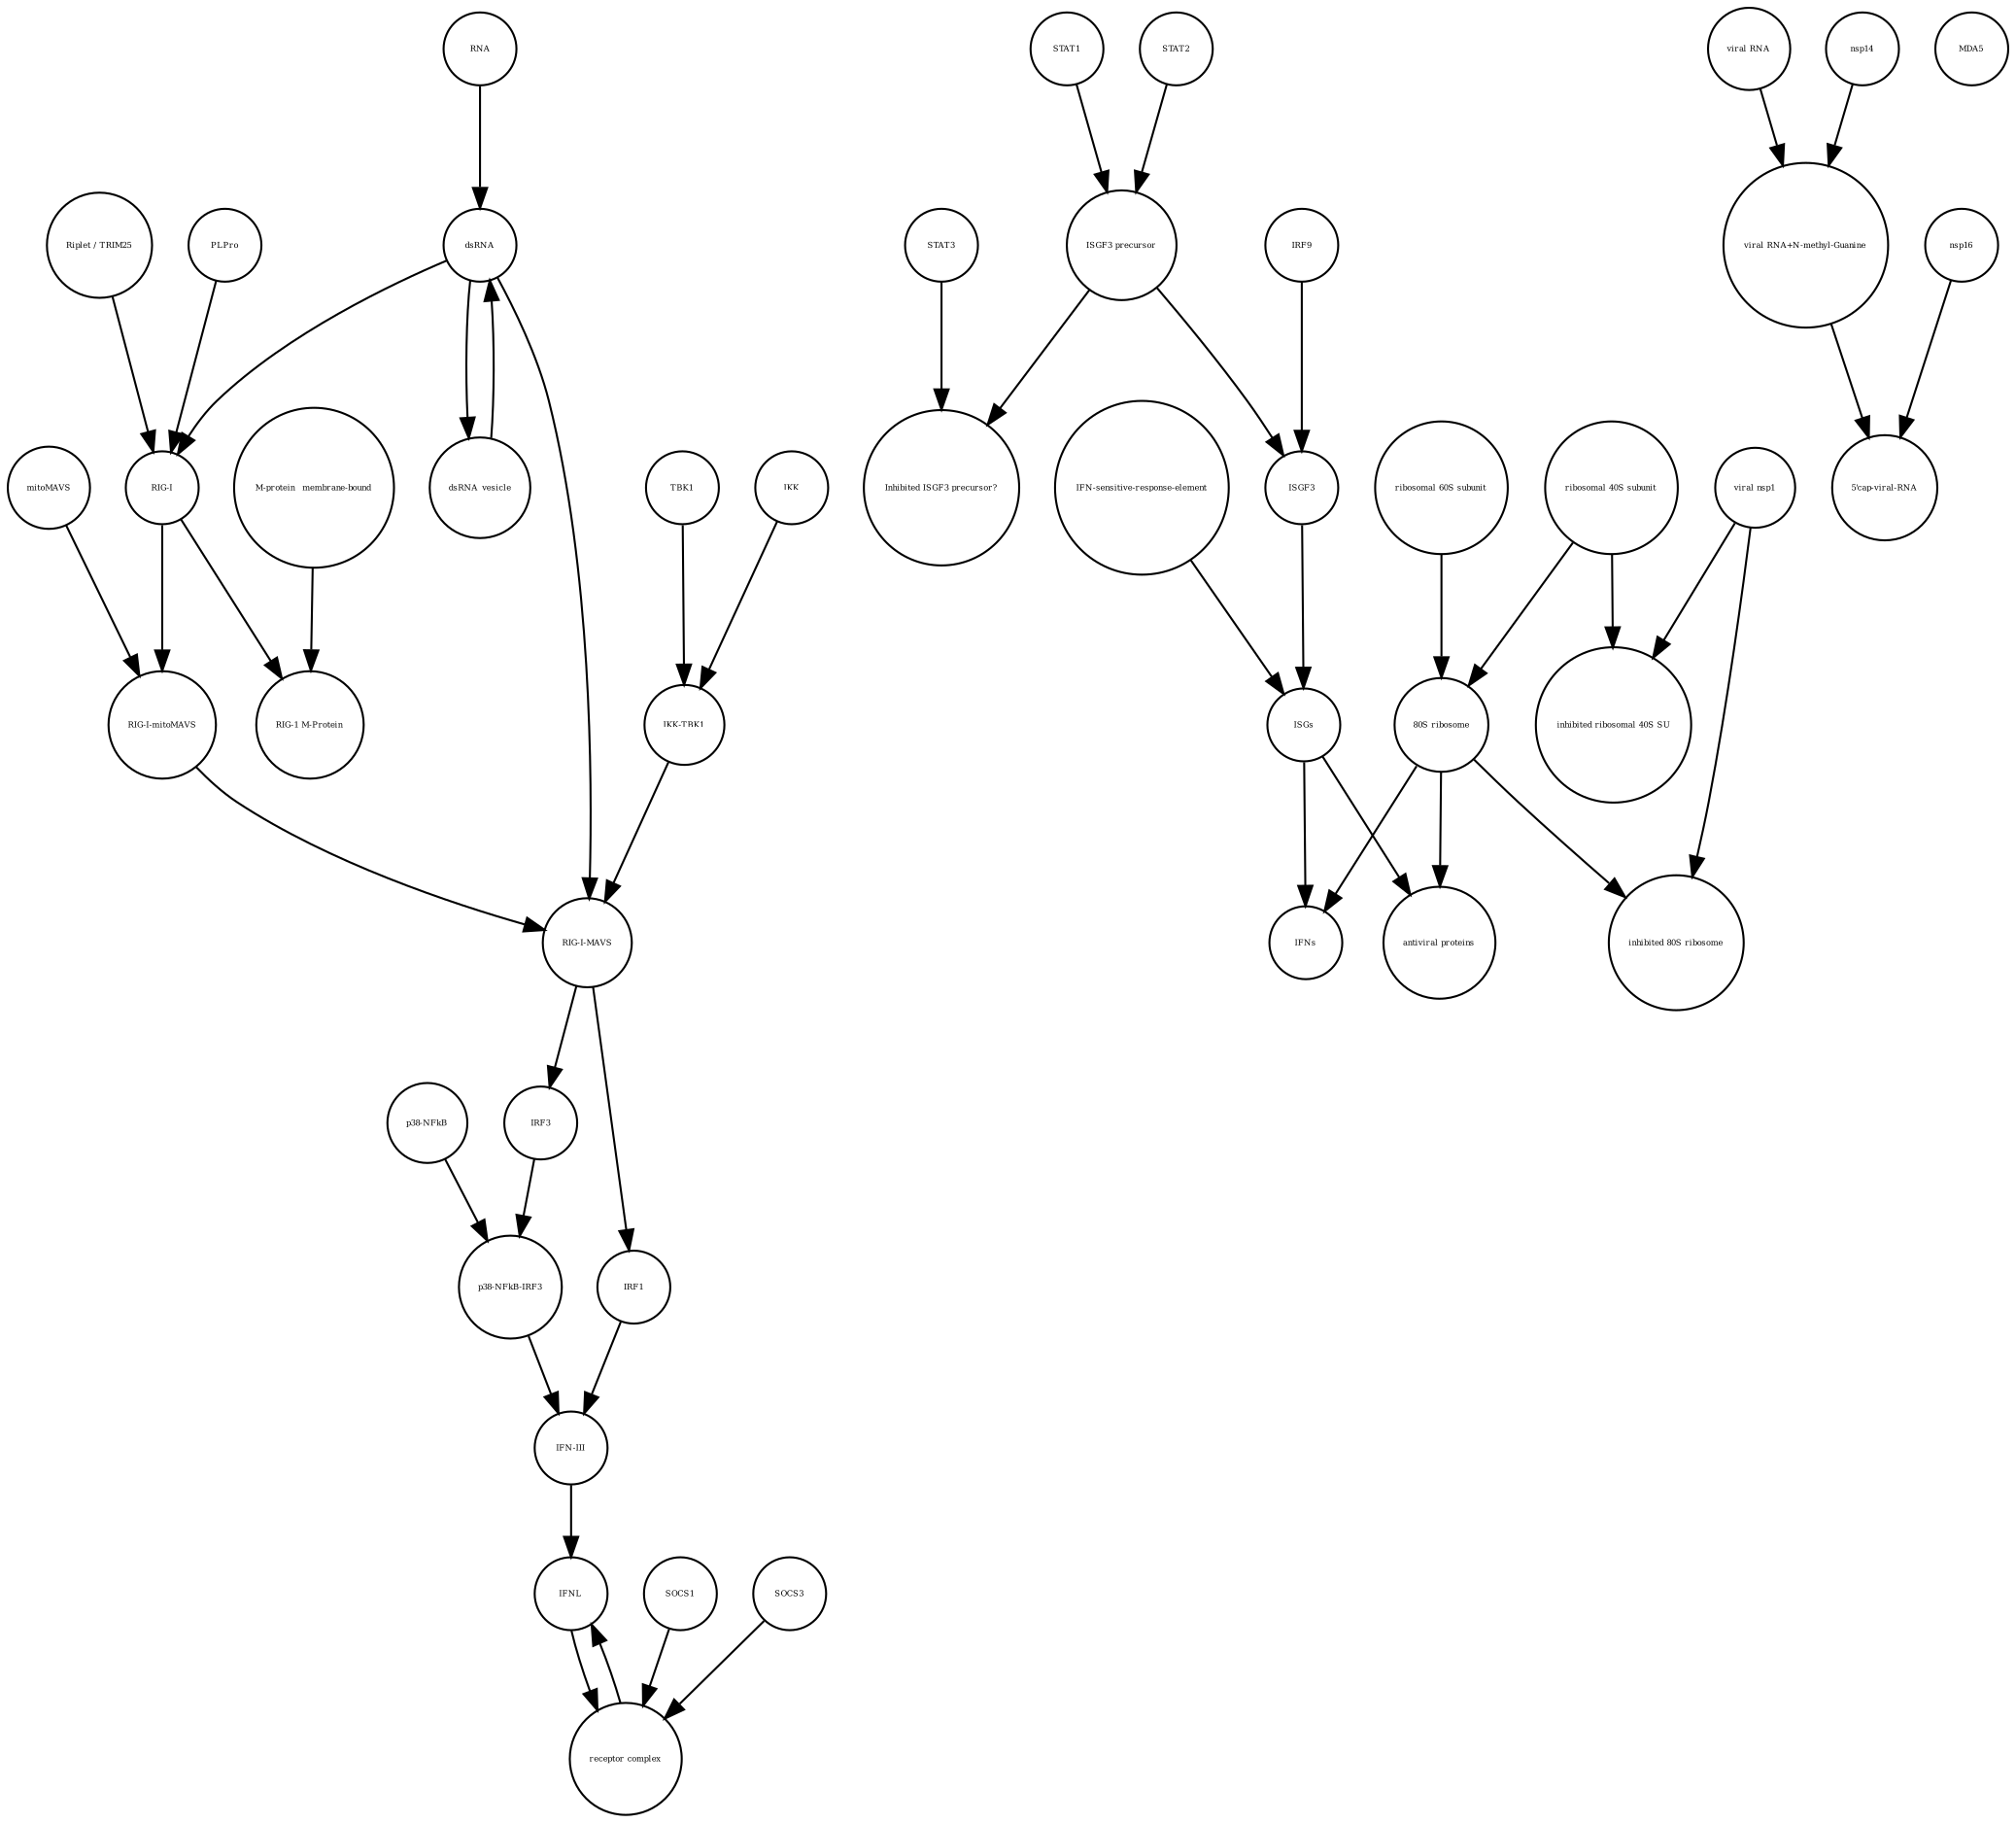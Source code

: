 strict digraph  {
"p38-NFkB" [annotation="", bipartite=0, cls=complex, fontsize=4, label="p38-NFkB", shape=circle];
STAT3 [annotation="", bipartite=0, cls=macromolecule, fontsize=4, label=STAT3, shape=circle];
dsRNA [annotation="", bipartite=0, cls="nucleic acid feature", fontsize=4, label=dsRNA, shape=circle];
dsRNA_vesicle [annotation="", bipartite=0, cls="nucleic acid feature", fontsize=4, label=dsRNA_vesicle, shape=circle];
TBK1 [annotation="", bipartite=0, cls=macromolecule, fontsize=4, label=TBK1, shape=circle];
"viral RNA" [annotation="", bipartite=0, cls="nucleic acid feature", fontsize=4, label="viral RNA", shape=circle];
"IFN-sensitive-response-element" [annotation="", bipartite=0, cls="nucleic acid feature", fontsize=4, label="IFN-sensitive-response-element", shape=circle];
nsp16 [annotation="", bipartite=0, cls=macromolecule, fontsize=4, label=nsp16, shape=circle];
"antiviral proteins" [annotation="", bipartite=0, cls=macromolecule, fontsize=4, label="antiviral proteins", shape=circle];
"RIG-I" [annotation="", bipartite=0, cls=macromolecule, fontsize=4, label="RIG-I", shape=circle];
IRF9 [annotation="", bipartite=0, cls=macromolecule, fontsize=4, label=IRF9, shape=circle];
IRF1 [annotation="", bipartite=0, cls=macromolecule, fontsize=4, label=IRF1, shape=circle];
"Riplet / TRIM25" [annotation="", bipartite=0, cls=macromolecule, fontsize=4, label="Riplet / TRIM25", shape=circle];
"Inhibited ISGF3 precursor?" [annotation="", bipartite=0, cls=complex, fontsize=4, label="Inhibited ISGF3 precursor?", shape=circle];
STAT1 [annotation="", bipartite=0, cls=macromolecule, fontsize=4, label=STAT1, shape=circle];
"inhibited ribosomal 40S SU" [annotation="urn_miriam_doi_10.1101%2F2020.05.18.102467", bipartite=0, cls=complex, fontsize=4, label="inhibited ribosomal 40S SU", shape=circle];
"RIG-I-mitoMAVS" [annotation="", bipartite=0, cls=complex, fontsize=4, label="RIG-I-mitoMAVS", shape=circle];
PLPro [annotation="", bipartite=0, cls=macromolecule, fontsize=4, label=PLPro, shape=circle];
"viral RNA+N-methyl-Guanine" [annotation="", bipartite=0, cls="nucleic acid feature", fontsize=4, label="viral RNA+N-methyl-Guanine", shape=circle];
IRF3 [annotation="", bipartite=0, cls=macromolecule, fontsize=4, label=IRF3, shape=circle];
STAT2 [annotation="", bipartite=0, cls=macromolecule, fontsize=4, label=STAT2, shape=circle];
"RIG-I-MAVS" [annotation="", bipartite=0, cls=complex, fontsize=4, label="RIG-I-MAVS", shape=circle];
ISGF3 [annotation="", bipartite=0, cls=complex, fontsize=4, label=ISGF3, shape=circle];
nsp14 [annotation="", bipartite=0, cls=macromolecule, fontsize=4, label=nsp14, shape=circle];
"p38-NFkB-IRF3" [annotation="", bipartite=0, cls=complex, fontsize=4, label="p38-NFkB-IRF3", shape=circle];
"IFN-III" [annotation="", bipartite=0, cls=macromolecule, fontsize=4, label="IFN-III", shape=circle];
"ribosomal 40S subunit" [annotation="", bipartite=0, cls=complex, fontsize=4, label="ribosomal 40S subunit", shape=circle];
mitoMAVS [annotation="", bipartite=0, cls=macromolecule, fontsize=4, label=mitoMAVS, shape=circle];
"IKK-TBK1" [annotation="", bipartite=0, cls=complex, fontsize=4, label="IKK-TBK1", shape=circle];
"receptor complex" [annotation="", bipartite=0, cls=complex, fontsize=4, label="receptor complex", shape=circle];
IFNs [annotation="", bipartite=0, cls=macromolecule, fontsize=4, label=IFNs, shape=circle];
SOCS1 [annotation="", bipartite=0, cls=macromolecule, fontsize=4, label=SOCS1, shape=circle];
"5'cap-viral-RNA" [annotation="", bipartite=0, cls="nucleic acid feature", fontsize=4, label="5'cap-viral-RNA", shape=circle];
MDA5 [annotation="", bipartite=0, cls=macromolecule, fontsize=4, label=MDA5, shape=circle];
"viral nsp1" [annotation="", bipartite=0, cls=macromolecule, fontsize=4, label="viral nsp1", shape=circle];
"ISGF3 precursor" [annotation="", bipartite=0, cls=complex, fontsize=4, label="ISGF3 precursor", shape=circle];
SOCS3 [annotation="", bipartite=0, cls=macromolecule, fontsize=4, label=SOCS3, shape=circle];
"RIG-1 M-Protein" [annotation="", bipartite=0, cls=complex, fontsize=4, label="RIG-1 M-Protein", shape=circle];
IKK [annotation="", bipartite=0, cls=macromolecule, fontsize=4, label=IKK, shape=circle];
"M-protein_ membrane-bound" [annotation="", bipartite=0, cls=macromolecule, fontsize=4, label="M-protein_ membrane-bound", shape=circle];
"ribosomal 60S subunit" [annotation="", bipartite=0, cls=complex, fontsize=4, label="ribosomal 60S subunit", shape=circle];
ISGs [annotation="", bipartite=0, cls="nucleic acid feature", fontsize=4, label=ISGs, shape=circle];
"inhibited 80S ribosome" [annotation="", bipartite=0, cls=complex, fontsize=4, label="inhibited 80S ribosome", shape=circle];
RNA [annotation="", bipartite=0, cls="nucleic acid feature", fontsize=4, label=RNA, shape=circle];
IFNL [annotation="", bipartite=0, cls=macromolecule, fontsize=4, label=IFNL, shape=circle];
"80S ribosome" [annotation="", bipartite=0, cls=complex, fontsize=4, label="80S ribosome", shape=circle];
"p38-NFkB" -> "p38-NFkB-IRF3"  [annotation="", interaction_type=production];
STAT3 -> "Inhibited ISGF3 precursor?"  [annotation="", interaction_type=production];
dsRNA -> "RIG-I"  [annotation="", interaction_type="necessary stimulation"];
dsRNA -> dsRNA_vesicle  [annotation="", interaction_type=production];
dsRNA -> "RIG-I-MAVS"  [annotation="", interaction_type="necessary stimulation"];
dsRNA_vesicle -> dsRNA  [annotation="", interaction_type=production];
TBK1 -> "IKK-TBK1"  [annotation="", interaction_type=production];
"viral RNA" -> "viral RNA+N-methyl-Guanine"  [annotation="", interaction_type=production];
"IFN-sensitive-response-element" -> ISGs  [annotation="", interaction_type=production];
nsp16 -> "5'cap-viral-RNA"  [annotation="urn_miriam_doi_10.1016%2Fj.chom.2020.05.008", interaction_type=catalysis];
"RIG-I" -> "RIG-I-mitoMAVS"  [annotation="", interaction_type=production];
"RIG-I" -> "RIG-1 M-Protein"  [annotation="", interaction_type=production];
IRF9 -> ISGF3  [annotation="", interaction_type=production];
IRF1 -> "IFN-III"  [annotation="", interaction_type=stimulation];
"Riplet / TRIM25" -> "RIG-I"  [annotation="", interaction_type=catalysis];
STAT1 -> "ISGF3 precursor"  [annotation="", interaction_type=production];
"RIG-I-mitoMAVS" -> "RIG-I-MAVS"  [annotation="", interaction_type=production];
PLPro -> "RIG-I"  [annotation="", interaction_type=catalysis];
"viral RNA+N-methyl-Guanine" -> "5'cap-viral-RNA"  [annotation="", interaction_type=production];
IRF3 -> "p38-NFkB-IRF3"  [annotation="", interaction_type=production];
STAT2 -> "ISGF3 precursor"  [annotation="", interaction_type=production];
"RIG-I-MAVS" -> IRF3  [annotation="", interaction_type=stimulation];
"RIG-I-MAVS" -> IRF1  [annotation="", interaction_type=catalysis];
ISGF3 -> ISGs  [annotation="", interaction_type="necessary stimulation"];
nsp14 -> "viral RNA+N-methyl-Guanine"  [annotation="", interaction_type=catalysis];
"p38-NFkB-IRF3" -> "IFN-III"  [annotation="", interaction_type=stimulation];
"IFN-III" -> IFNL  [annotation="", interaction_type=production];
"ribosomal 40S subunit" -> "inhibited ribosomal 40S SU"  [annotation="", interaction_type=production];
"ribosomal 40S subunit" -> "80S ribosome"  [annotation="", interaction_type=production];
mitoMAVS -> "RIG-I-mitoMAVS"  [annotation="", interaction_type=production];
"IKK-TBK1" -> "RIG-I-MAVS"  [annotation="", interaction_type=production];
"receptor complex" -> IFNL  [annotation="", interaction_type=production];
SOCS1 -> "receptor complex"  [annotation="", interaction_type=production];
"viral nsp1" -> "inhibited 80S ribosome"  [annotation="", interaction_type=production];
"viral nsp1" -> "inhibited ribosomal 40S SU"  [annotation="", interaction_type=production];
"ISGF3 precursor" -> ISGF3  [annotation="", interaction_type=production];
"ISGF3 precursor" -> "Inhibited ISGF3 precursor?"  [annotation="", interaction_type=production];
SOCS3 -> "receptor complex"  [annotation="", interaction_type=production];
IKK -> "IKK-TBK1"  [annotation="", interaction_type=production];
"M-protein_ membrane-bound" -> "RIG-1 M-Protein"  [annotation="", interaction_type=production];
"ribosomal 60S subunit" -> "80S ribosome"  [annotation="", interaction_type=production];
ISGs -> "antiviral proteins"  [annotation="", interaction_type=production];
ISGs -> IFNs  [annotation="", interaction_type=production];
RNA -> dsRNA  [annotation="", interaction_type=production];
IFNL -> "receptor complex"  [annotation="", interaction_type=stimulation];
"80S ribosome" -> "antiviral proteins"  [annotation="", interaction_type=catalysis];
"80S ribosome" -> "inhibited 80S ribosome"  [annotation="", interaction_type=production];
"80S ribosome" -> IFNs  [annotation="", interaction_type=catalysis];
}
